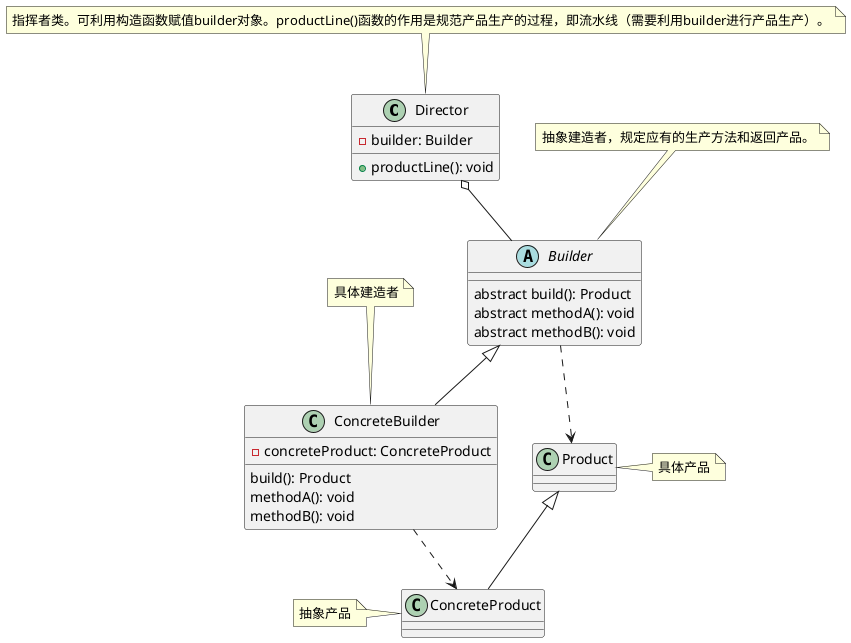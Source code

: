 @startuml

class Director {
    - builder: Builder
    + productLine(): void
}
note top:指挥者类。可利用构造函数赋值builder对象。productLine()函数的作用是规范产品生产的过程，即流水线（需要利用builder进行产品生产）。

abstract class Builder{
    abstract build(): Product
    abstract methodA(): void
    abstract methodB(): void
}
note top: 抽象建造者，规定应有的生产方法和返回产品。
class ConcreteBuilder{
    - concreteProduct: ConcreteProduct
    build(): Product
    methodA(): void
    methodB(): void
}
note top: 具体建造者
class ConcreteProduct
note left: 抽象产品
class Product
note right: 具体产品

Product <|-- ConcreteProduct
Builder <|-- ConcreteBuilder
Director o-- Builder
Builder ..> Product
ConcreteBuilder ..> ConcreteProduct
@enduml